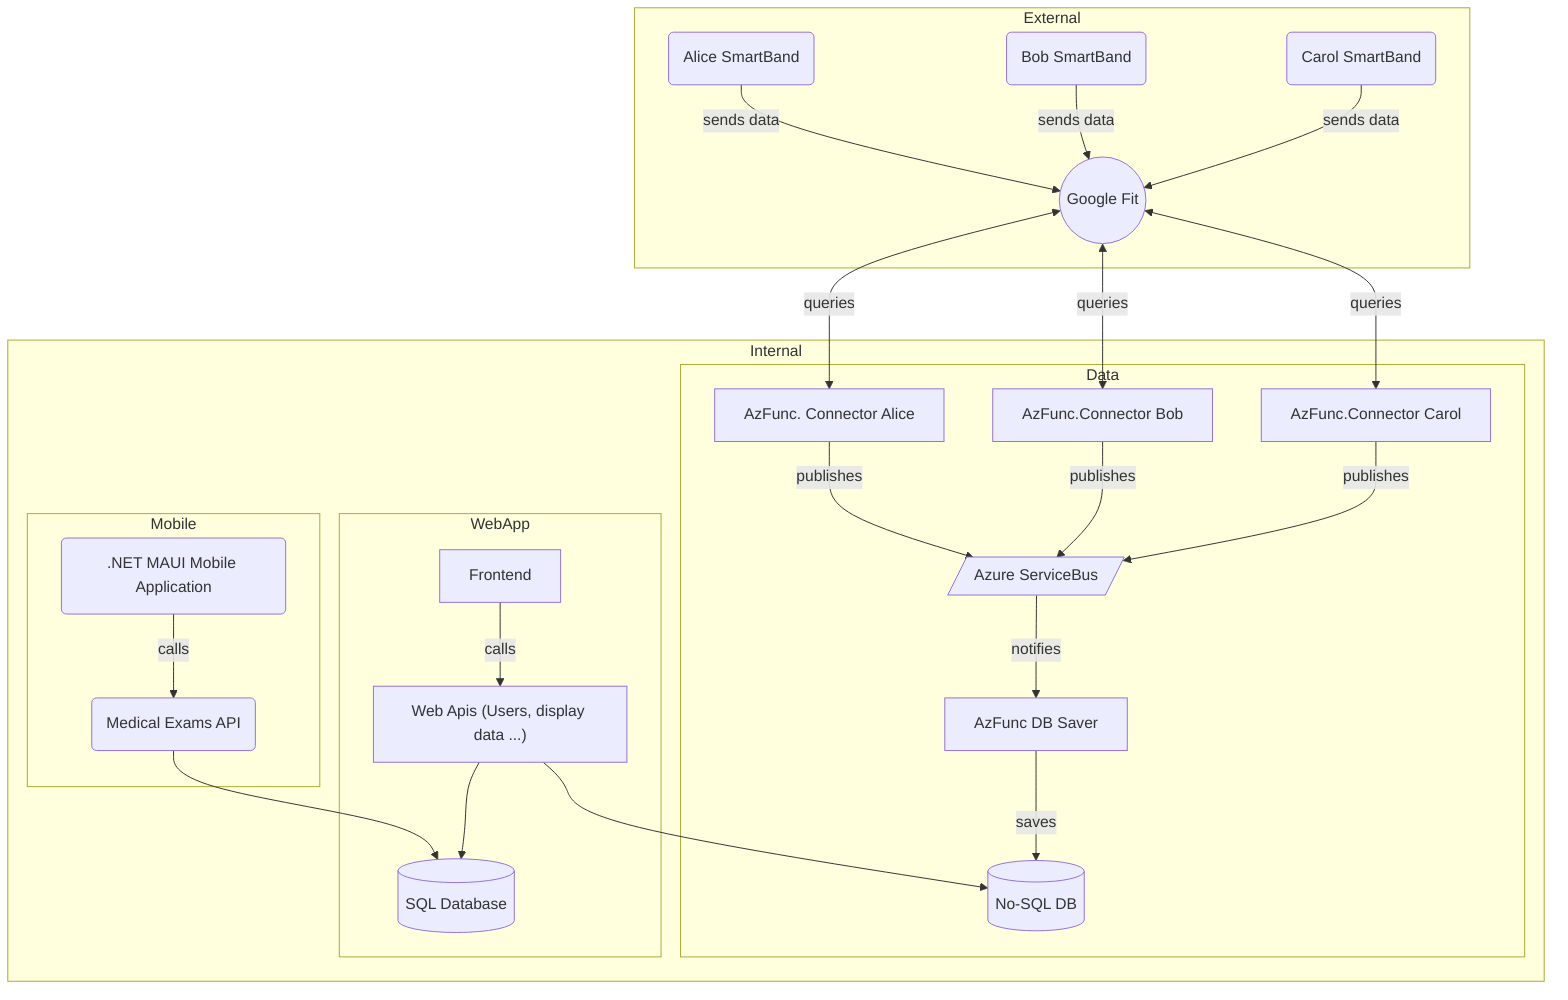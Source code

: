 graph TB;

%% NODES
    DevA(Alice SmartBand)
    DevB(Bob SmartBand)
    DevC(Carol SmartBand)
    
    GFit((Google Fit))

    ConnA[AzFunc. Connector Alice]
    ConnB[AzFunc.Connector Bob]
    ConnC[AzFunc.Connector Carol]

    AzBus[/Azure ServiceBus/]

    DbSaver[AzFunc DB Saver]
    NoSql[(No-SQL DB)];

    MobileApp(.NET MAUI Mobile Application)
    MedApi(Medical Exams API)

    Sql[(SQL Database)]
    Front[Frontend]
    WebApi["Web Apis (Users, display data ...)"]


%% /NODES

%% GRAPH
    subgraph External
        DevA & DevB & DevC-->|sends data|GFit;
    end

    subgraph Internal
        subgraph Data
            GFit <-->|queries| ConnA & ConnB & ConnC
            ConnA & ConnB & ConnC -->|publishes|AzBus
            AzBus-->|notifies|DbSaver
            DbSaver-->|saves|NoSql
        end
        subgraph WebApp
            Front -->|calls| WebApi
            WebApi --> Sql
            WebApi --> NoSql
        end

        subgraph Mobile
            MobileApp-->|calls|MedApi
             MedApi --> Sql
        end
    end